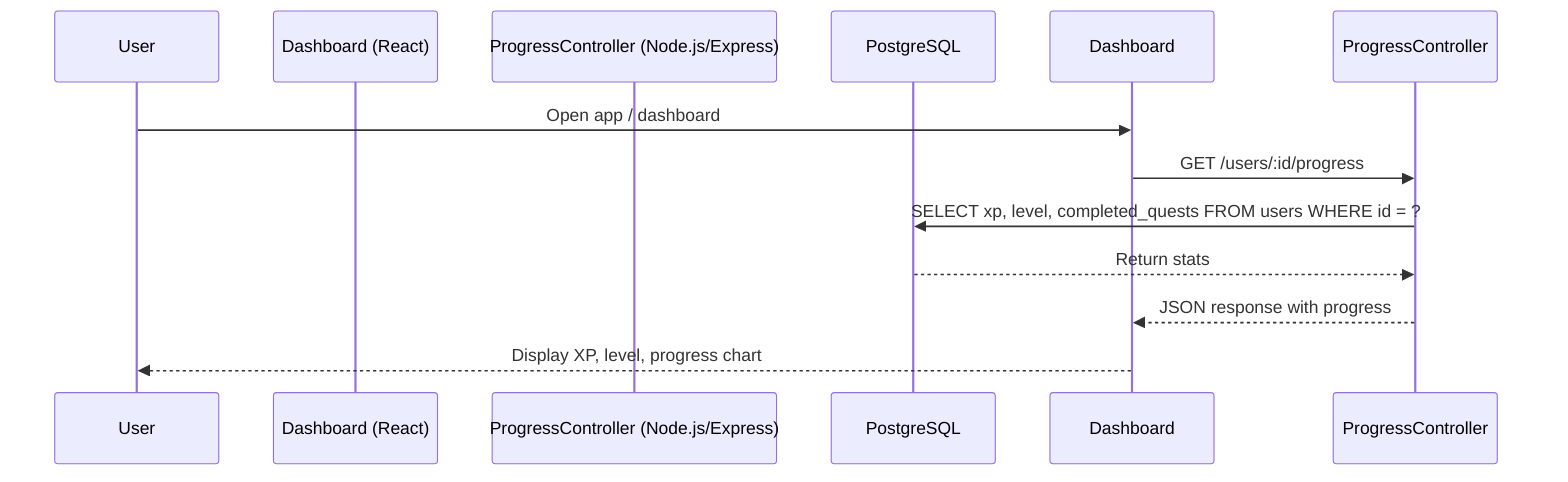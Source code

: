 sequenceDiagram
    participant User
    participant Dashboard (React)
    participant ProgressController (Node.js/Express)
    participant PostgreSQL

    User->>Dashboard: Open app / dashboard
    Dashboard->>ProgressController: GET /users/:id/progress
    ProgressController->>PostgreSQL: SELECT xp, level, completed_quests FROM users WHERE id = ?
    PostgreSQL-->>ProgressController: Return stats
    ProgressController-->>Dashboard: JSON response with progress
    Dashboard-->>User: Display XP, level, progress chart